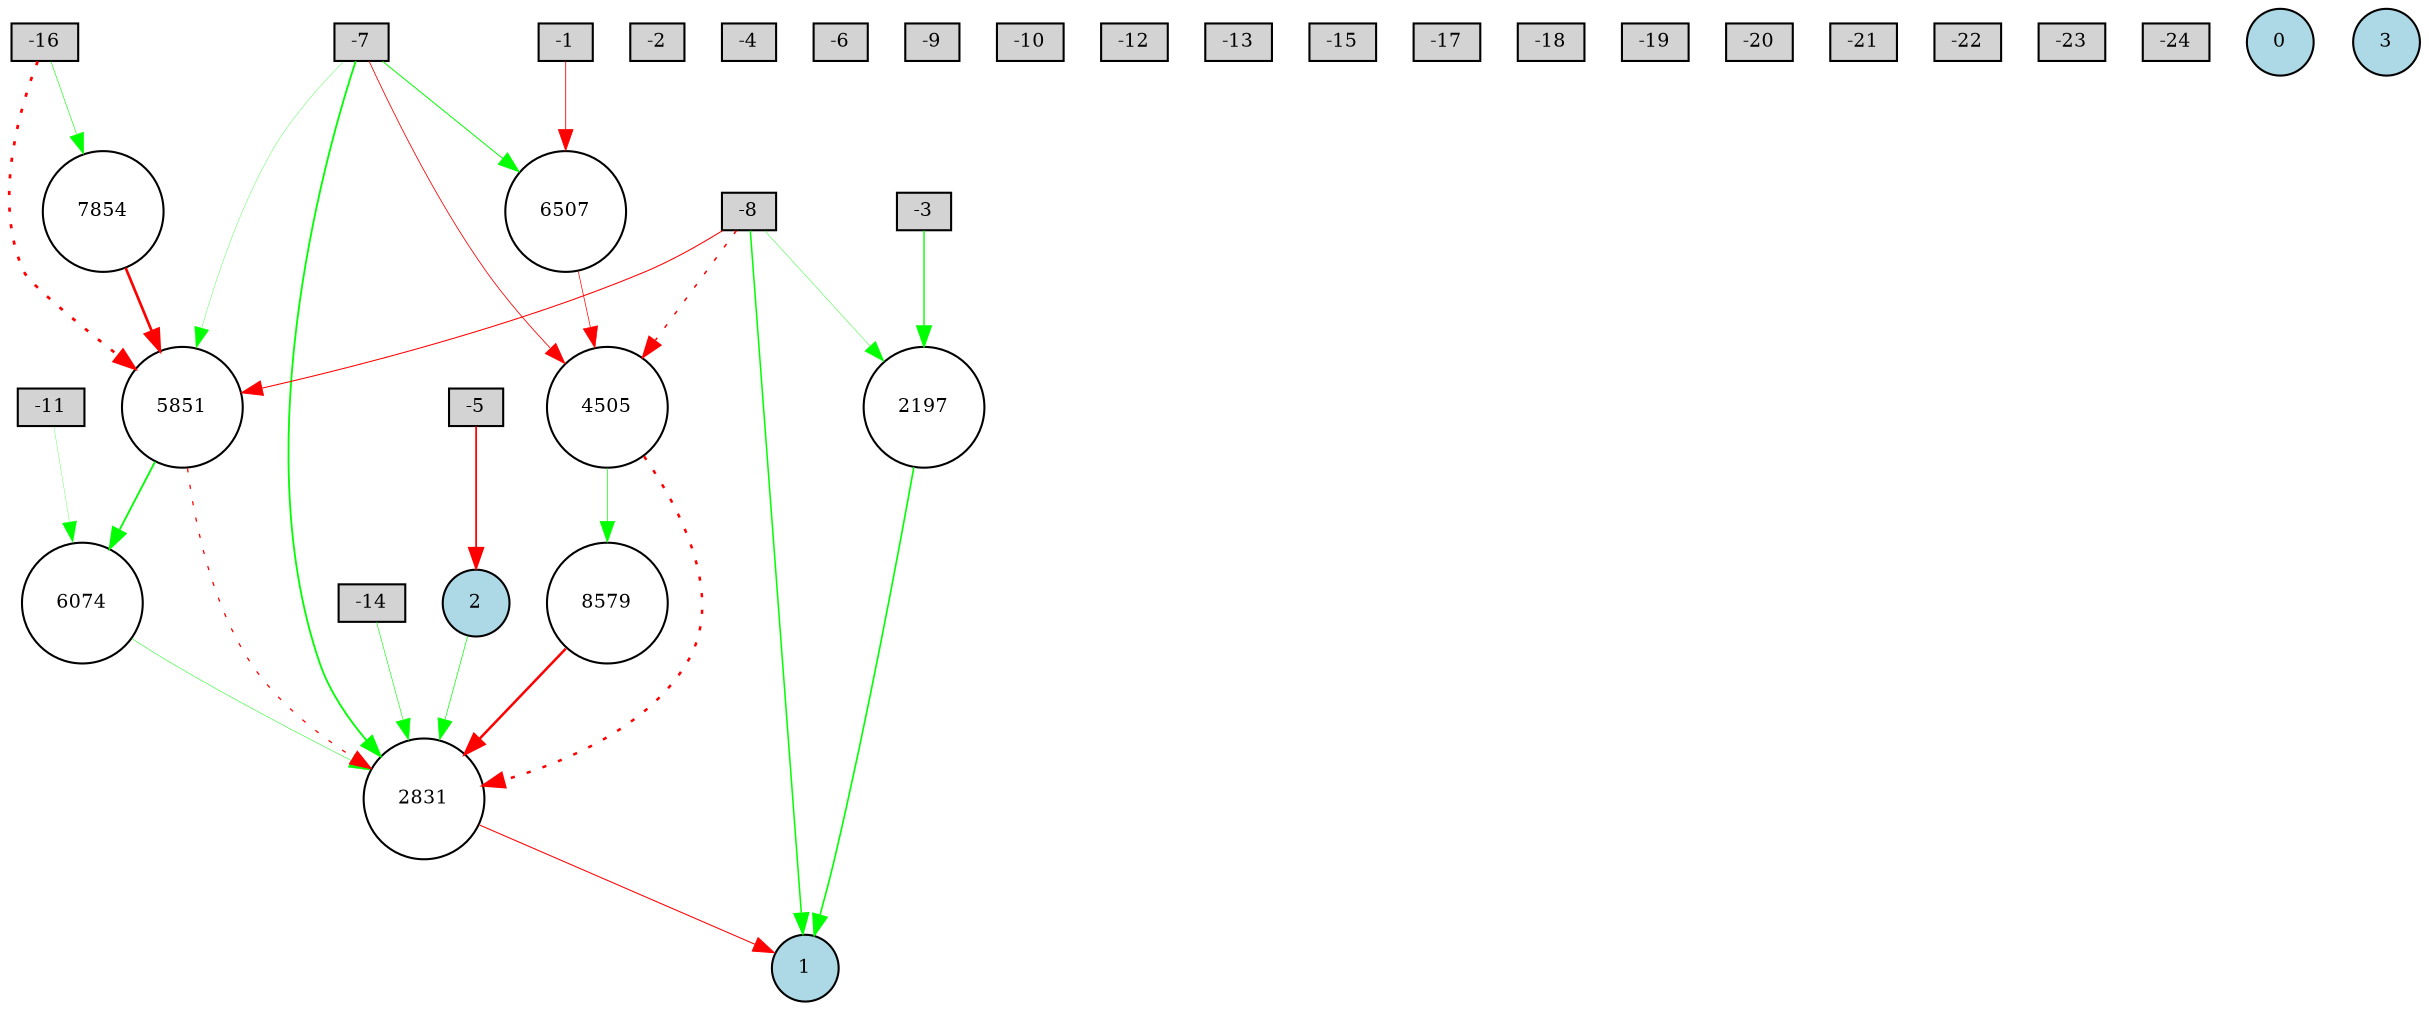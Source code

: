 digraph {
	node [fontsize=9 height=0.2 shape=circle width=0.2]
	-1 [fillcolor=lightgray shape=box style=filled]
	-2 [fillcolor=lightgray shape=box style=filled]
	-3 [fillcolor=lightgray shape=box style=filled]
	-4 [fillcolor=lightgray shape=box style=filled]
	-5 [fillcolor=lightgray shape=box style=filled]
	-6 [fillcolor=lightgray shape=box style=filled]
	-7 [fillcolor=lightgray shape=box style=filled]
	-8 [fillcolor=lightgray shape=box style=filled]
	-9 [fillcolor=lightgray shape=box style=filled]
	-10 [fillcolor=lightgray shape=box style=filled]
	-11 [fillcolor=lightgray shape=box style=filled]
	-12 [fillcolor=lightgray shape=box style=filled]
	-13 [fillcolor=lightgray shape=box style=filled]
	-14 [fillcolor=lightgray shape=box style=filled]
	-15 [fillcolor=lightgray shape=box style=filled]
	-16 [fillcolor=lightgray shape=box style=filled]
	-17 [fillcolor=lightgray shape=box style=filled]
	-18 [fillcolor=lightgray shape=box style=filled]
	-19 [fillcolor=lightgray shape=box style=filled]
	-20 [fillcolor=lightgray shape=box style=filled]
	-21 [fillcolor=lightgray shape=box style=filled]
	-22 [fillcolor=lightgray shape=box style=filled]
	-23 [fillcolor=lightgray shape=box style=filled]
	-24 [fillcolor=lightgray shape=box style=filled]
	0 [fillcolor=lightblue style=filled]
	1 [fillcolor=lightblue style=filled]
	2 [fillcolor=lightblue style=filled]
	3 [fillcolor=lightblue style=filled]
	8579 [fillcolor=white style=filled]
	6507 [fillcolor=white style=filled]
	7854 [fillcolor=white style=filled]
	2831 [fillcolor=white style=filled]
	2197 [fillcolor=white style=filled]
	4505 [fillcolor=white style=filled]
	6074 [fillcolor=white style=filled]
	5851 [fillcolor=white style=filled]
	6074 -> 2831 [color=green penwidth=0.23326605936684616 style=solid]
	8579 -> 2831 [color=red penwidth=1.2037321727784451 style=solid]
	-7 -> 6507 [color=green penwidth=0.46602395039058664 style=solid]
	-11 -> 6074 [color=green penwidth=0.12781968308017255 style=solid]
	5851 -> 2831 [color=red penwidth=0.6197494763224054 style=dotted]
	-8 -> 5851 [color=red penwidth=0.5040835139888992 style=solid]
	-7 -> 4505 [color=red penwidth=0.397453330244647 style=solid]
	-8 -> 4505 [color=red penwidth=0.7326599861443751 style=dotted]
	-16 -> 5851 [color=red penwidth=1.3089625552812079 style=dotted]
	-7 -> 2831 [color=green penwidth=0.8718130971984395 style=solid]
	-8 -> 1 [color=green penwidth=0.7328814498252996 style=solid]
	-16 -> 7854 [color=green penwidth=0.28422194353076324 style=solid]
	2831 -> 1 [color=red penwidth=0.5028302358700332 style=solid]
	-8 -> 2197 [color=green penwidth=0.19443765988862516 style=solid]
	7854 -> 5851 [color=red penwidth=1.2776567386163782 style=solid]
	5851 -> 6074 [color=green penwidth=0.8755831218198605 style=solid]
	6507 -> 4505 [color=red penwidth=0.33888656113796634 style=solid]
	-14 -> 2831 [color=green penwidth=0.2857164572386166 style=solid]
	2197 -> 1 [color=green penwidth=0.780013915093163 style=solid]
	-3 -> 2197 [color=green penwidth=0.6572104329078458 style=solid]
	4505 -> 8579 [color=green penwidth=0.3310770464303634 style=solid]
	-1 -> 6507 [color=red penwidth=0.4154678474633504 style=solid]
	-7 -> 5851 [color=green penwidth=0.15002487132513193 style=solid]
	4505 -> 2831 [color=red penwidth=1.2069286966004311 style=dotted]
	2 -> 2831 [color=green penwidth=0.33872692437739127 style=solid]
	-5 -> 2 [color=red penwidth=0.8387909040228038 style=solid]
}
